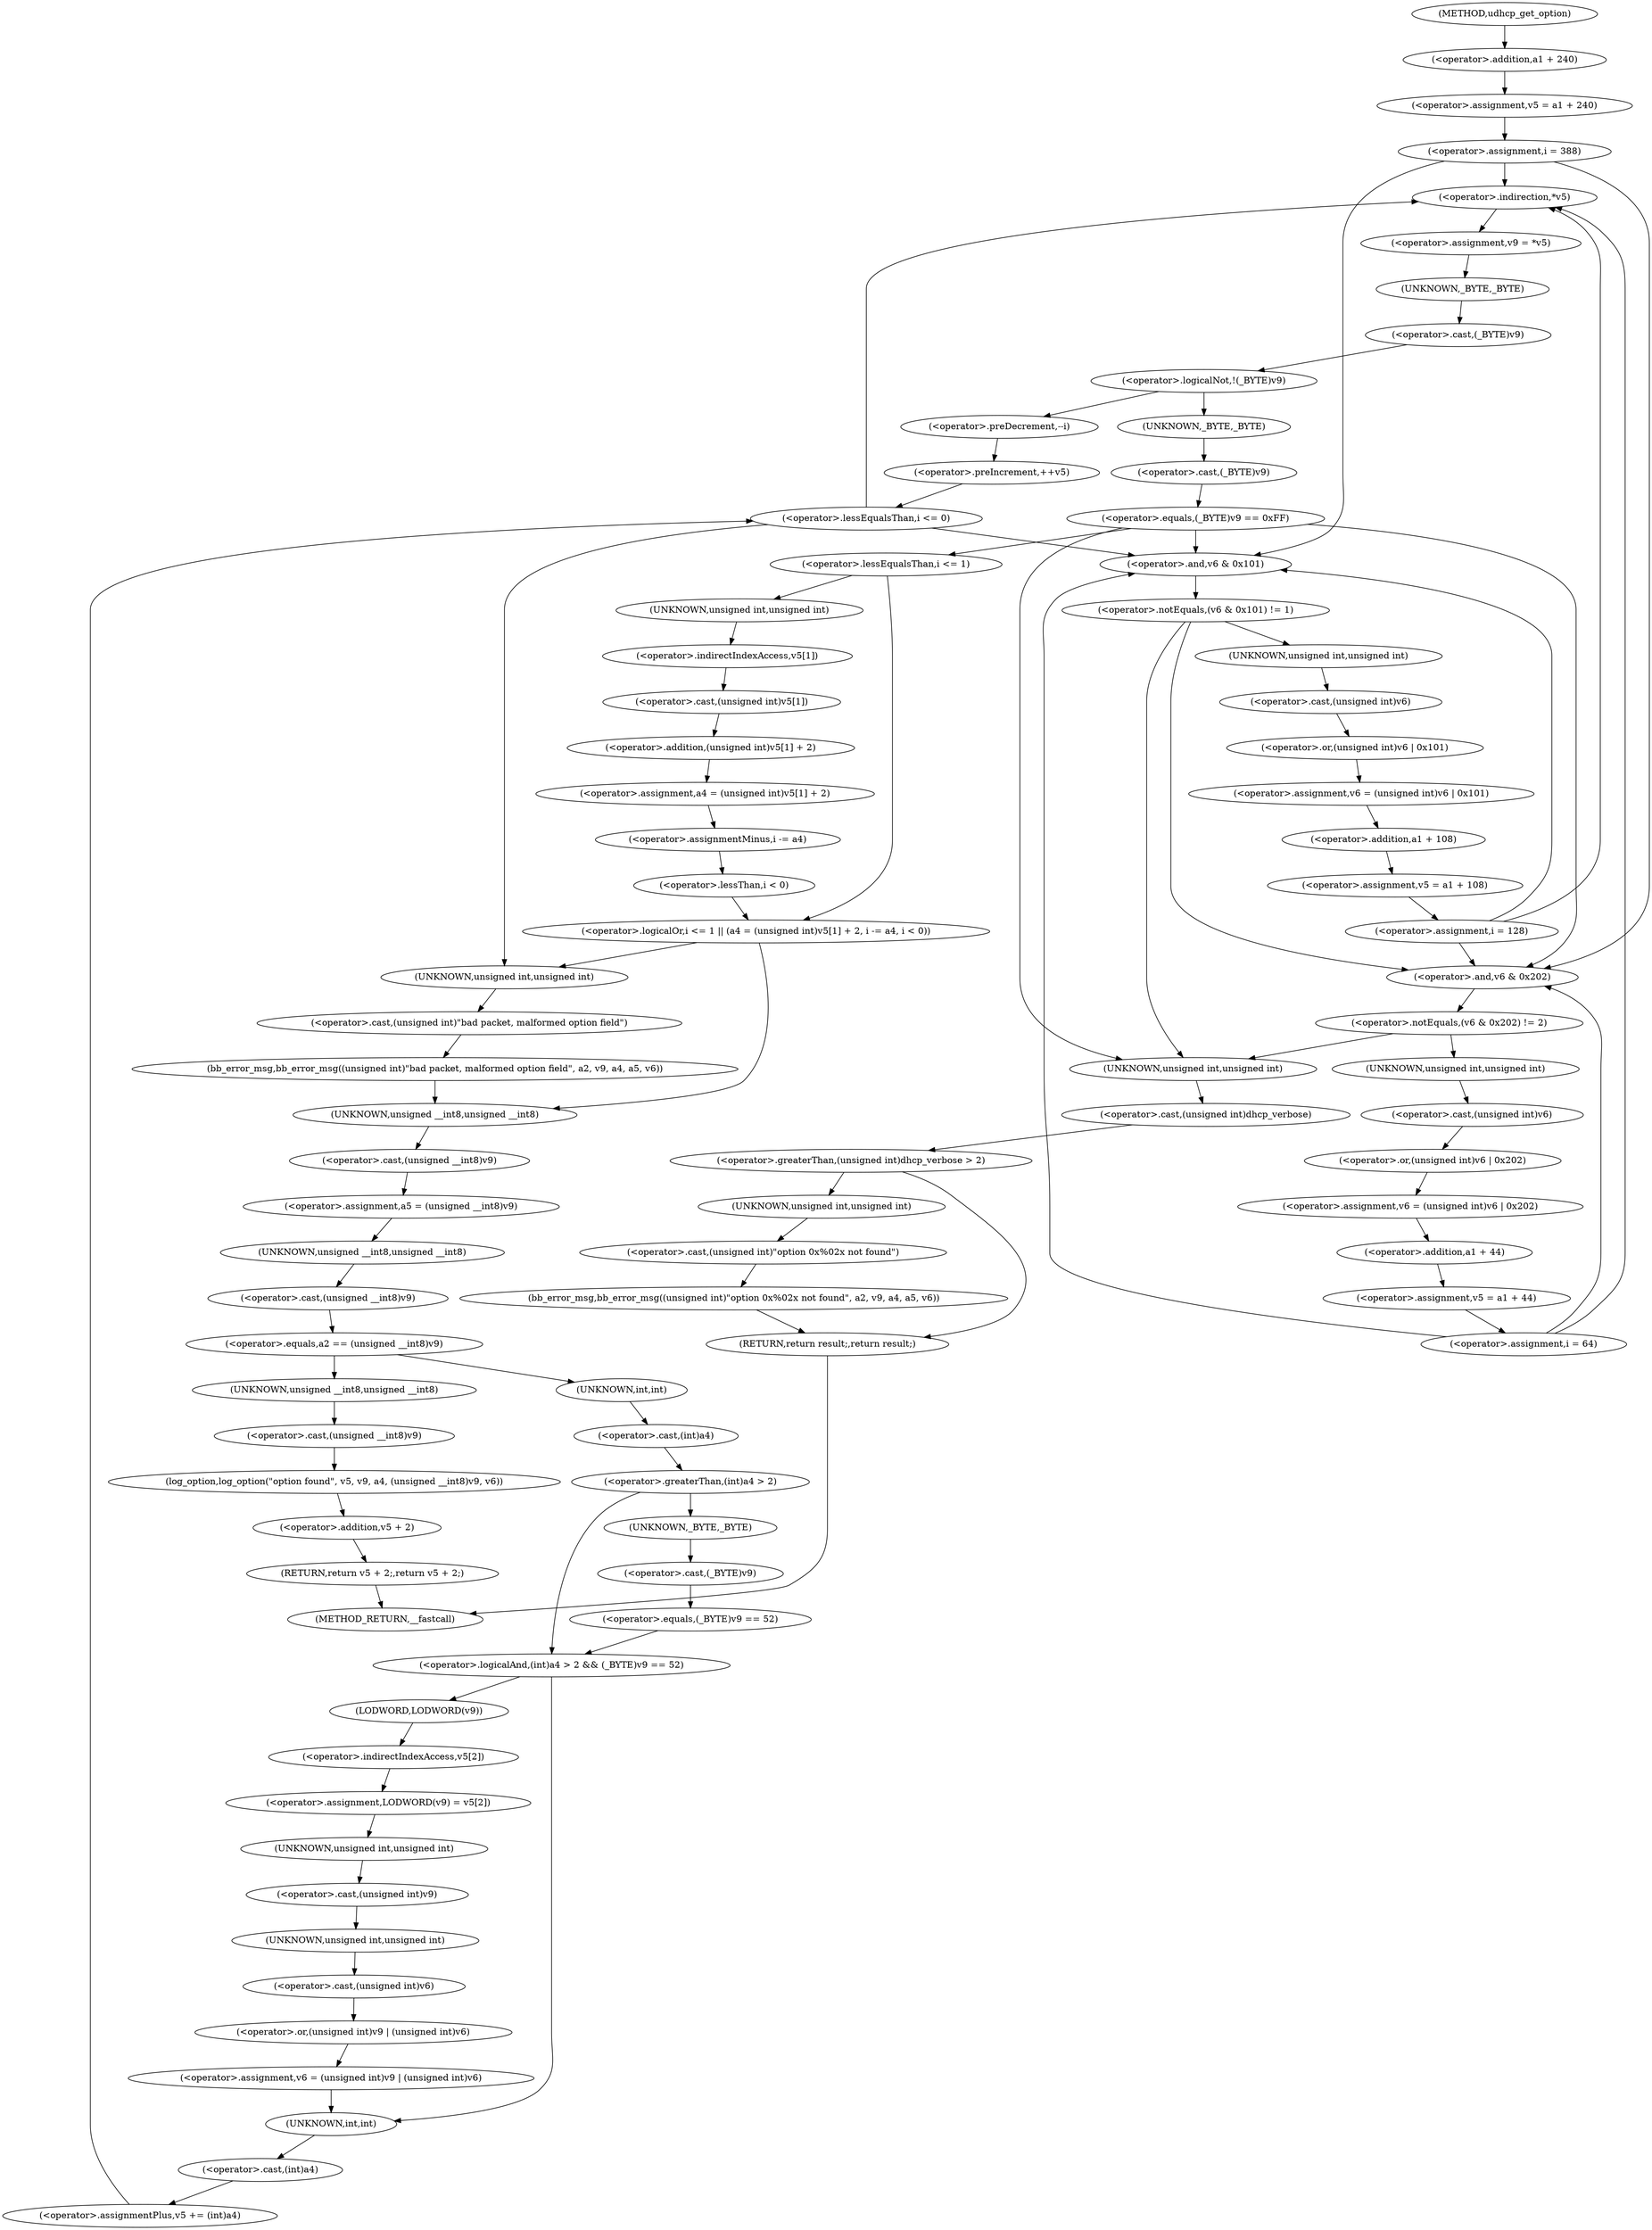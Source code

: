 digraph udhcp_get_option {  
"1000118" [label = "(<operator>.assignment,v5 = a1 + 240)" ]
"1000120" [label = "(<operator>.addition,a1 + 240)" ]
"1000125" [label = "(<operator>.assignment,i = 388)" ]
"1000128" [label = "(<operator>.assignment,i = 64)" ]
"1000138" [label = "(<operator>.assignment,v9 = *v5)" ]
"1000140" [label = "(<operator>.indirection,*v5)" ]
"1000143" [label = "(<operator>.logicalNot,!(_BYTE)v9)" ]
"1000144" [label = "(<operator>.cast,(_BYTE)v9)" ]
"1000145" [label = "(UNKNOWN,_BYTE,_BYTE)" ]
"1000148" [label = "(<operator>.preDecrement,--i)" ]
"1000150" [label = "(<operator>.preIncrement,++v5)" ]
"1000154" [label = "(<operator>.equals,(_BYTE)v9 == 0xFF)" ]
"1000155" [label = "(<operator>.cast,(_BYTE)v9)" ]
"1000156" [label = "(UNKNOWN,_BYTE,_BYTE)" ]
"1000161" [label = "(<operator>.logicalOr,i <= 1 || (a4 = (unsigned int)v5[1] + 2, i -= a4, i < 0))" ]
"1000162" [label = "(<operator>.lessEqualsThan,i <= 1)" ]
"1000166" [label = "(<operator>.assignment,a4 = (unsigned int)v5[1] + 2)" ]
"1000168" [label = "(<operator>.addition,(unsigned int)v5[1] + 2)" ]
"1000169" [label = "(<operator>.cast,(unsigned int)v5[1])" ]
"1000170" [label = "(UNKNOWN,unsigned int,unsigned int)" ]
"1000171" [label = "(<operator>.indirectIndexAccess,v5[1])" ]
"1000176" [label = "(<operator>.assignmentMinus,i -= a4)" ]
"1000179" [label = "(<operator>.lessThan,i < 0)" ]
"1000184" [label = "(bb_error_msg,bb_error_msg((unsigned int)\"bad packet, malformed option field\", a2, v9, a4, a5, v6))" ]
"1000185" [label = "(<operator>.cast,(unsigned int)\"bad packet, malformed option field\")" ]
"1000186" [label = "(UNKNOWN,unsigned int,unsigned int)" ]
"1000194" [label = "(<operator>.assignment,a5 = (unsigned __int8)v9)" ]
"1000196" [label = "(<operator>.cast,(unsigned __int8)v9)" ]
"1000197" [label = "(UNKNOWN,unsigned __int8,unsigned __int8)" ]
"1000200" [label = "(<operator>.equals,a2 == (unsigned __int8)v9)" ]
"1000202" [label = "(<operator>.cast,(unsigned __int8)v9)" ]
"1000203" [label = "(UNKNOWN,unsigned __int8,unsigned __int8)" ]
"1000206" [label = "(log_option,log_option(\"option found\", v5, v9, a4, (unsigned __int8)v9, v6))" ]
"1000211" [label = "(<operator>.cast,(unsigned __int8)v9)" ]
"1000212" [label = "(UNKNOWN,unsigned __int8,unsigned __int8)" ]
"1000215" [label = "(RETURN,return v5 + 2;,return v5 + 2;)" ]
"1000216" [label = "(<operator>.addition,v5 + 2)" ]
"1000220" [label = "(<operator>.logicalAnd,(int)a4 > 2 && (_BYTE)v9 == 52)" ]
"1000221" [label = "(<operator>.greaterThan,(int)a4 > 2)" ]
"1000222" [label = "(<operator>.cast,(int)a4)" ]
"1000223" [label = "(UNKNOWN,int,int)" ]
"1000226" [label = "(<operator>.equals,(_BYTE)v9 == 52)" ]
"1000227" [label = "(<operator>.cast,(_BYTE)v9)" ]
"1000228" [label = "(UNKNOWN,_BYTE,_BYTE)" ]
"1000232" [label = "(<operator>.assignment,LODWORD(v9) = v5[2])" ]
"1000233" [label = "(LODWORD,LODWORD(v9))" ]
"1000235" [label = "(<operator>.indirectIndexAccess,v5[2])" ]
"1000238" [label = "(<operator>.assignment,v6 = (unsigned int)v9 | (unsigned int)v6)" ]
"1000240" [label = "(<operator>.or,(unsigned int)v9 | (unsigned int)v6)" ]
"1000241" [label = "(<operator>.cast,(unsigned int)v9)" ]
"1000242" [label = "(UNKNOWN,unsigned int,unsigned int)" ]
"1000244" [label = "(<operator>.cast,(unsigned int)v6)" ]
"1000245" [label = "(UNKNOWN,unsigned int,unsigned int)" ]
"1000247" [label = "(<operator>.assignmentPlus,v5 += (int)a4)" ]
"1000249" [label = "(<operator>.cast,(int)a4)" ]
"1000250" [label = "(UNKNOWN,int,int)" ]
"1000254" [label = "(<operator>.lessEqualsThan,i <= 0)" ]
"1000259" [label = "(<operator>.notEquals,(v6 & 0x101) != 1)" ]
"1000260" [label = "(<operator>.and,v6 & 0x101)" ]
"1000265" [label = "(<operator>.assignment,v6 = (unsigned int)v6 | 0x101)" ]
"1000267" [label = "(<operator>.or,(unsigned int)v6 | 0x101)" ]
"1000268" [label = "(<operator>.cast,(unsigned int)v6)" ]
"1000269" [label = "(UNKNOWN,unsigned int,unsigned int)" ]
"1000272" [label = "(<operator>.assignment,v5 = a1 + 108)" ]
"1000274" [label = "(<operator>.addition,a1 + 108)" ]
"1000277" [label = "(<operator>.assignment,i = 128)" ]
"1000281" [label = "(<operator>.notEquals,(v6 & 0x202) != 2)" ]
"1000282" [label = "(<operator>.and,v6 & 0x202)" ]
"1000287" [label = "(<operator>.assignment,v6 = (unsigned int)v6 | 0x202)" ]
"1000289" [label = "(<operator>.or,(unsigned int)v6 | 0x202)" ]
"1000290" [label = "(<operator>.cast,(unsigned int)v6)" ]
"1000291" [label = "(UNKNOWN,unsigned int,unsigned int)" ]
"1000294" [label = "(<operator>.assignment,v5 = a1 + 44)" ]
"1000296" [label = "(<operator>.addition,a1 + 44)" ]
"1000301" [label = "(<operator>.greaterThan,(unsigned int)dhcp_verbose > 2)" ]
"1000302" [label = "(<operator>.cast,(unsigned int)dhcp_verbose)" ]
"1000303" [label = "(UNKNOWN,unsigned int,unsigned int)" ]
"1000307" [label = "(bb_error_msg,bb_error_msg((unsigned int)\"option 0x%02x not found\", a2, v9, a4, a5, v6))" ]
"1000308" [label = "(<operator>.cast,(unsigned int)\"option 0x%02x not found\")" ]
"1000309" [label = "(UNKNOWN,unsigned int,unsigned int)" ]
"1000317" [label = "(RETURN,return result;,return result;)" ]
"1000106" [label = "(METHOD,udhcp_get_option)" ]
"1000319" [label = "(METHOD_RETURN,__fastcall)" ]
  "1000118" -> "1000125" 
  "1000120" -> "1000118" 
  "1000125" -> "1000140" 
  "1000125" -> "1000260" 
  "1000125" -> "1000282" 
  "1000128" -> "1000140" 
  "1000128" -> "1000260" 
  "1000128" -> "1000282" 
  "1000138" -> "1000145" 
  "1000140" -> "1000138" 
  "1000143" -> "1000156" 
  "1000143" -> "1000148" 
  "1000144" -> "1000143" 
  "1000145" -> "1000144" 
  "1000148" -> "1000150" 
  "1000150" -> "1000254" 
  "1000154" -> "1000260" 
  "1000154" -> "1000282" 
  "1000154" -> "1000303" 
  "1000154" -> "1000162" 
  "1000155" -> "1000154" 
  "1000156" -> "1000155" 
  "1000161" -> "1000186" 
  "1000161" -> "1000197" 
  "1000162" -> "1000161" 
  "1000162" -> "1000170" 
  "1000166" -> "1000176" 
  "1000168" -> "1000166" 
  "1000169" -> "1000168" 
  "1000170" -> "1000171" 
  "1000171" -> "1000169" 
  "1000176" -> "1000179" 
  "1000179" -> "1000161" 
  "1000184" -> "1000197" 
  "1000185" -> "1000184" 
  "1000186" -> "1000185" 
  "1000194" -> "1000203" 
  "1000196" -> "1000194" 
  "1000197" -> "1000196" 
  "1000200" -> "1000223" 
  "1000200" -> "1000212" 
  "1000202" -> "1000200" 
  "1000203" -> "1000202" 
  "1000206" -> "1000216" 
  "1000211" -> "1000206" 
  "1000212" -> "1000211" 
  "1000215" -> "1000319" 
  "1000216" -> "1000215" 
  "1000220" -> "1000233" 
  "1000220" -> "1000250" 
  "1000221" -> "1000228" 
  "1000221" -> "1000220" 
  "1000222" -> "1000221" 
  "1000223" -> "1000222" 
  "1000226" -> "1000220" 
  "1000227" -> "1000226" 
  "1000228" -> "1000227" 
  "1000232" -> "1000242" 
  "1000233" -> "1000235" 
  "1000235" -> "1000232" 
  "1000238" -> "1000250" 
  "1000240" -> "1000238" 
  "1000241" -> "1000245" 
  "1000242" -> "1000241" 
  "1000244" -> "1000240" 
  "1000245" -> "1000244" 
  "1000247" -> "1000254" 
  "1000249" -> "1000247" 
  "1000250" -> "1000249" 
  "1000254" -> "1000140" 
  "1000254" -> "1000260" 
  "1000254" -> "1000186" 
  "1000259" -> "1000282" 
  "1000259" -> "1000303" 
  "1000259" -> "1000269" 
  "1000260" -> "1000259" 
  "1000265" -> "1000274" 
  "1000267" -> "1000265" 
  "1000268" -> "1000267" 
  "1000269" -> "1000268" 
  "1000272" -> "1000277" 
  "1000274" -> "1000272" 
  "1000277" -> "1000140" 
  "1000277" -> "1000260" 
  "1000277" -> "1000282" 
  "1000281" -> "1000303" 
  "1000281" -> "1000291" 
  "1000282" -> "1000281" 
  "1000287" -> "1000296" 
  "1000289" -> "1000287" 
  "1000290" -> "1000289" 
  "1000291" -> "1000290" 
  "1000294" -> "1000128" 
  "1000296" -> "1000294" 
  "1000301" -> "1000309" 
  "1000301" -> "1000317" 
  "1000302" -> "1000301" 
  "1000303" -> "1000302" 
  "1000307" -> "1000317" 
  "1000308" -> "1000307" 
  "1000309" -> "1000308" 
  "1000317" -> "1000319" 
  "1000106" -> "1000120" 
}
